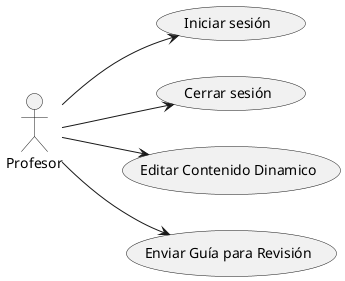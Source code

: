 @startuml

left to right direction

actor Profesor

usecase "Iniciar sesión" as IniciarSesion
usecase "Cerrar sesión" as CerrarSesion
usecase "Editar Contenido Dinamico" as EditarGuia
usecase "Enviar Guía para Revisión" as EnviarGuia

Profesor --> IniciarSesion
Profesor --> CerrarSesion
Profesor --> EditarGuia
Profesor --> EnviarGuia

@enduml